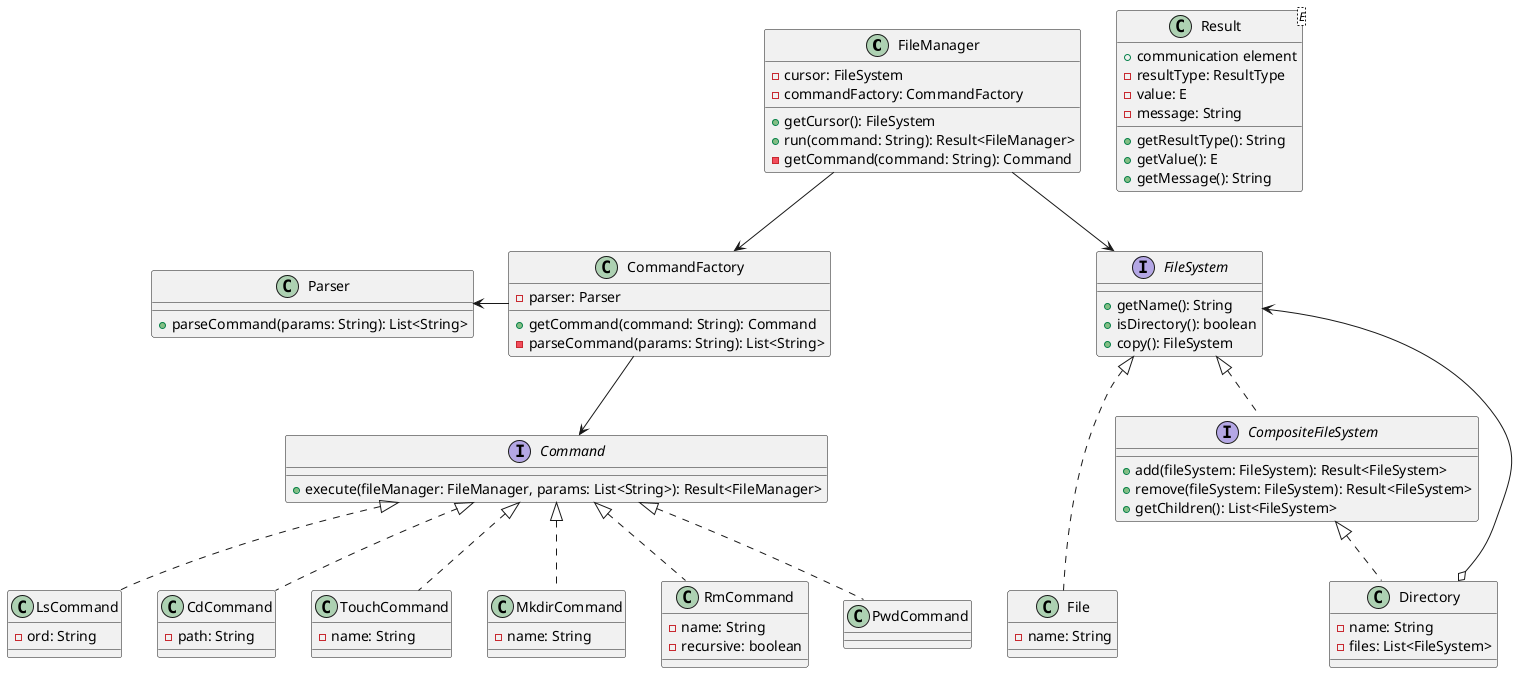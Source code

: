 @startuml

class FileManager {
  - cursor: FileSystem
  - commandFactory: CommandFactory
  + getCursor(): FileSystem
  + run(command: String): Result<FileManager>
  - getCommand(command: String): Command
}

interface FileSystem {
  + getName(): String
  + isDirectory(): boolean
  + copy(): FileSystem
}

FileManager --> FileSystem

class File {
  - name: String
}

FileSystem <|... File

interface CompositeFileSystem {
  + add(fileSystem: FileSystem): Result<FileSystem>
  + remove(fileSystem: FileSystem): Result<FileSystem>
  + getChildren(): List<FileSystem>
}

FileSystem <|.. CompositeFileSystem

class Directory {
  - name: String
  - files: List<FileSystem>
}

CompositeFileSystem <|.. Directory
FileSystem <--o Directory

class CommandFactory {
  - parser: Parser
  + getCommand(command: String): Command
  - parseCommand(params: String): List<String>
}

FileManager --> CommandFactory

class Parser {
  + parseCommand(params: String): List<String>
}

Parser <- CommandFactory

interface Command {
  + execute(fileManager: FileManager, params: List<String>): Result<FileManager>
}

CommandFactory --> Command

class LsCommand {
  - ord: String
}

class CdCommand {
  - path: String
}

class TouchCommand {
  - name: String
}

class MkdirCommand {
  - name: String
}

class RmCommand {
  - name: String
  - recursive: boolean
}

class PwdCommand {}

Command <|.. LsCommand
Command <|.. CdCommand
Command <|.. TouchCommand
Command <|.. MkdirCommand
Command <|.. RmCommand
Command <|.. PwdCommand

class Result<E> {
  + communication element
  - resultType: ResultType
  - value: E
  - message: String
  + getResultType(): String
  + getValue(): E
  + getMessage(): String
}

@enduml